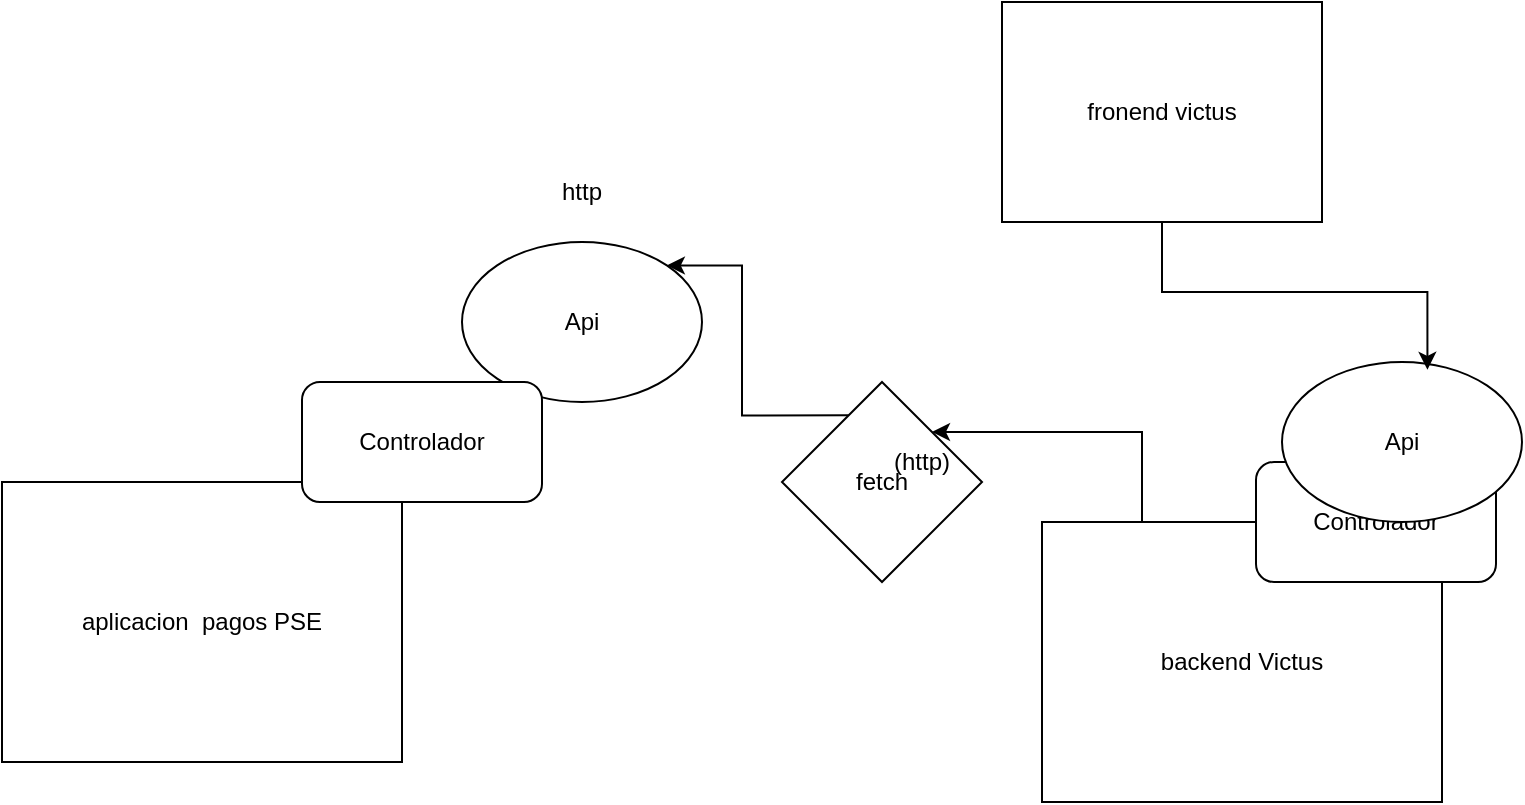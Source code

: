 <mxfile version="26.2.13">
  <diagram name="Página-1" id="TuHkvWfQDPc7jEAX6ePf">
    <mxGraphModel dx="950" dy="1566" grid="1" gridSize="10" guides="1" tooltips="1" connect="1" arrows="1" fold="1" page="1" pageScale="1" pageWidth="827" pageHeight="1169" math="0" shadow="0">
      <root>
        <mxCell id="0" />
        <mxCell id="1" parent="0" />
        <mxCell id="ggWBwTTyfrBuulgxLvgR-1" value="aplicacion&amp;nbsp; pagos PSE" style="rounded=0;whiteSpace=wrap;html=1;" vertex="1" parent="1">
          <mxGeometry x="80" y="190" width="200" height="140" as="geometry" />
        </mxCell>
        <mxCell id="ggWBwTTyfrBuulgxLvgR-4" style="edgeStyle=orthogonalEdgeStyle;rounded=0;orthogonalLoop=1;jettySize=auto;html=1;exitX=0.25;exitY=0;exitDx=0;exitDy=0;entryX=1;entryY=0;entryDx=0;entryDy=0;" edge="1" parent="1" source="ggWBwTTyfrBuulgxLvgR-6" target="ggWBwTTyfrBuulgxLvgR-3">
          <mxGeometry relative="1" as="geometry" />
        </mxCell>
        <mxCell id="ggWBwTTyfrBuulgxLvgR-2" value="backend Victus" style="rounded=0;whiteSpace=wrap;html=1;" vertex="1" parent="1">
          <mxGeometry x="600" y="210" width="200" height="140" as="geometry" />
        </mxCell>
        <mxCell id="ggWBwTTyfrBuulgxLvgR-3" value="Api" style="ellipse;whiteSpace=wrap;html=1;" vertex="1" parent="1">
          <mxGeometry x="310" y="70" width="120" height="80" as="geometry" />
        </mxCell>
        <mxCell id="ggWBwTTyfrBuulgxLvgR-5" value="Controlador" style="rounded=1;whiteSpace=wrap;html=1;" vertex="1" parent="1">
          <mxGeometry x="230" y="140" width="120" height="60" as="geometry" />
        </mxCell>
        <mxCell id="ggWBwTTyfrBuulgxLvgR-7" value="" style="edgeStyle=orthogonalEdgeStyle;rounded=0;orthogonalLoop=1;jettySize=auto;html=1;exitX=0.25;exitY=0;exitDx=0;exitDy=0;entryX=1;entryY=0;entryDx=0;entryDy=0;" edge="1" parent="1" source="ggWBwTTyfrBuulgxLvgR-2" target="ggWBwTTyfrBuulgxLvgR-6">
          <mxGeometry relative="1" as="geometry">
            <mxPoint x="650" y="210" as="sourcePoint" />
            <mxPoint x="412" y="82" as="targetPoint" />
          </mxGeometry>
        </mxCell>
        <mxCell id="ggWBwTTyfrBuulgxLvgR-6" value="fetch" style="rhombus;whiteSpace=wrap;html=1;" vertex="1" parent="1">
          <mxGeometry x="470" y="140" width="100" height="100" as="geometry" />
        </mxCell>
        <mxCell id="ggWBwTTyfrBuulgxLvgR-8" value="http" style="text;html=1;align=center;verticalAlign=middle;whiteSpace=wrap;rounded=0;" vertex="1" parent="1">
          <mxGeometry x="340" y="30" width="60" height="30" as="geometry" />
        </mxCell>
        <mxCell id="ggWBwTTyfrBuulgxLvgR-9" value="(http)" style="text;html=1;align=center;verticalAlign=middle;whiteSpace=wrap;rounded=0;" vertex="1" parent="1">
          <mxGeometry x="510" y="165" width="60" height="30" as="geometry" />
        </mxCell>
        <mxCell id="ggWBwTTyfrBuulgxLvgR-10" value="fronend victus" style="rounded=0;whiteSpace=wrap;html=1;" vertex="1" parent="1">
          <mxGeometry x="580" y="-50" width="160" height="110" as="geometry" />
        </mxCell>
        <mxCell id="ggWBwTTyfrBuulgxLvgR-11" value="Controlador" style="rounded=1;whiteSpace=wrap;html=1;" vertex="1" parent="1">
          <mxGeometry x="707" y="180" width="120" height="60" as="geometry" />
        </mxCell>
        <mxCell id="ggWBwTTyfrBuulgxLvgR-12" value="Api" style="ellipse;whiteSpace=wrap;html=1;" vertex="1" parent="1">
          <mxGeometry x="720" y="130" width="120" height="80" as="geometry" />
        </mxCell>
        <mxCell id="ggWBwTTyfrBuulgxLvgR-13" style="edgeStyle=orthogonalEdgeStyle;rounded=0;orthogonalLoop=1;jettySize=auto;html=1;entryX=0.606;entryY=0.049;entryDx=0;entryDy=0;entryPerimeter=0;" edge="1" parent="1" source="ggWBwTTyfrBuulgxLvgR-10" target="ggWBwTTyfrBuulgxLvgR-12">
          <mxGeometry relative="1" as="geometry" />
        </mxCell>
      </root>
    </mxGraphModel>
  </diagram>
</mxfile>
